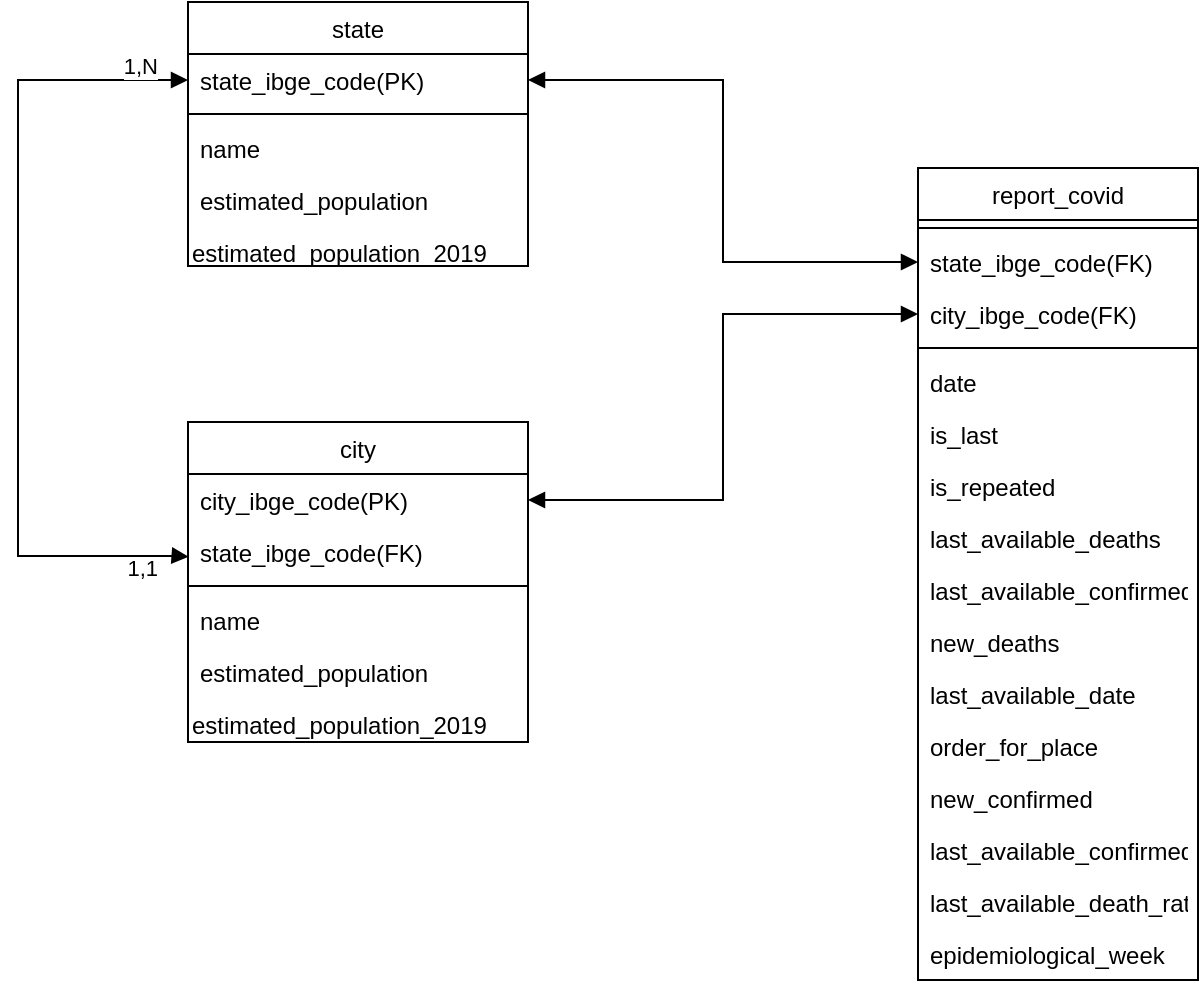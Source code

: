 <mxfile version="21.1.2" type="device">
  <diagram name="Página-1" id="qzYgEDAFQP1M2GEpO34r">
    <mxGraphModel dx="3141" dy="836" grid="1" gridSize="10" guides="1" tooltips="1" connect="1" arrows="1" fold="1" page="1" pageScale="1" pageWidth="827" pageHeight="1169" math="0" shadow="0">
      <root>
        <mxCell id="0" />
        <mxCell id="1" parent="0" />
        <mxCell id="IXLGtkIK4IGQEquRptb3-18" value="state" style="swimlane;fontStyle=0;childLayout=stackLayout;horizontal=1;startSize=26;fillColor=none;horizontalStack=0;resizeParent=1;resizeParentMax=0;resizeLast=0;collapsible=1;marginBottom=0;" parent="1" vertex="1">
          <mxGeometry x="-715" y="140" width="170" height="132" as="geometry" />
        </mxCell>
        <mxCell id="IXLGtkIK4IGQEquRptb3-19" value="state_ibge_code(PK)" style="text;strokeColor=none;fillColor=none;align=left;verticalAlign=top;spacingLeft=4;spacingRight=4;overflow=hidden;rotatable=0;points=[[0,0.5],[1,0.5]];portConstraint=eastwest;" parent="IXLGtkIK4IGQEquRptb3-18" vertex="1">
          <mxGeometry y="26" width="170" height="26" as="geometry" />
        </mxCell>
        <mxCell id="IXLGtkIK4IGQEquRptb3-20" value="" style="line;strokeWidth=1;fillColor=none;align=left;verticalAlign=middle;spacingTop=-1;spacingLeft=3;spacingRight=3;rotatable=0;labelPosition=right;points=[];portConstraint=eastwest;strokeColor=inherit;" parent="IXLGtkIK4IGQEquRptb3-18" vertex="1">
          <mxGeometry y="52" width="170" height="8" as="geometry" />
        </mxCell>
        <mxCell id="IXLGtkIK4IGQEquRptb3-21" value="name" style="text;strokeColor=none;fillColor=none;align=left;verticalAlign=top;spacingLeft=4;spacingRight=4;overflow=hidden;rotatable=0;points=[[0,0.5],[1,0.5]];portConstraint=eastwest;" parent="IXLGtkIK4IGQEquRptb3-18" vertex="1">
          <mxGeometry y="60" width="170" height="26" as="geometry" />
        </mxCell>
        <mxCell id="IXLGtkIK4IGQEquRptb3-24" value="estimated_population" style="text;strokeColor=none;fillColor=none;align=left;verticalAlign=top;spacingLeft=4;spacingRight=4;overflow=hidden;rotatable=0;points=[[0,0.5],[1,0.5]];portConstraint=eastwest;" parent="IXLGtkIK4IGQEquRptb3-18" vertex="1">
          <mxGeometry y="86" width="170" height="26" as="geometry" />
        </mxCell>
        <mxCell id="IXLGtkIK4IGQEquRptb3-33" value="estimated_population_2019" style="text;whiteSpace=wrap;html=1;" parent="IXLGtkIK4IGQEquRptb3-18" vertex="1">
          <mxGeometry y="112" width="170" height="20" as="geometry" />
        </mxCell>
        <mxCell id="IXLGtkIK4IGQEquRptb3-25" value="city" style="swimlane;fontStyle=0;childLayout=stackLayout;horizontal=1;startSize=26;fillColor=none;horizontalStack=0;resizeParent=1;resizeParentMax=0;resizeLast=0;collapsible=1;marginBottom=0;" parent="1" vertex="1">
          <mxGeometry x="-715" y="350" width="170" height="160" as="geometry">
            <mxRectangle x="-700" y="300" width="60" height="30" as="alternateBounds" />
          </mxGeometry>
        </mxCell>
        <mxCell id="IXLGtkIK4IGQEquRptb3-26" value="city_ibge_code(PK)" style="text;strokeColor=none;fillColor=none;align=left;verticalAlign=top;spacingLeft=4;spacingRight=4;overflow=hidden;rotatable=0;points=[[0,0.5],[1,0.5]];portConstraint=eastwest;" parent="IXLGtkIK4IGQEquRptb3-25" vertex="1">
          <mxGeometry y="26" width="170" height="26" as="geometry" />
        </mxCell>
        <mxCell id="IXLGtkIK4IGQEquRptb3-27" value="state_ibge_code(FK)" style="text;strokeColor=none;fillColor=none;align=left;verticalAlign=top;spacingLeft=4;spacingRight=4;overflow=hidden;rotatable=0;points=[[0,0.5],[1,0.5]];portConstraint=eastwest;" parent="IXLGtkIK4IGQEquRptb3-25" vertex="1">
          <mxGeometry y="52" width="170" height="26" as="geometry" />
        </mxCell>
        <mxCell id="IXLGtkIK4IGQEquRptb3-28" value="" style="line;strokeWidth=1;fillColor=none;align=left;verticalAlign=middle;spacingTop=-1;spacingLeft=3;spacingRight=3;rotatable=0;labelPosition=right;points=[];portConstraint=eastwest;strokeColor=inherit;" parent="IXLGtkIK4IGQEquRptb3-25" vertex="1">
          <mxGeometry y="78" width="170" height="8" as="geometry" />
        </mxCell>
        <mxCell id="IXLGtkIK4IGQEquRptb3-35" value="name" style="text;strokeColor=none;fillColor=none;align=left;verticalAlign=top;spacingLeft=4;spacingRight=4;overflow=hidden;rotatable=0;points=[[0,0.5],[1,0.5]];portConstraint=eastwest;" parent="IXLGtkIK4IGQEquRptb3-25" vertex="1">
          <mxGeometry y="86" width="170" height="26" as="geometry" />
        </mxCell>
        <mxCell id="IXLGtkIK4IGQEquRptb3-36" value="estimated_population" style="text;strokeColor=none;fillColor=none;align=left;verticalAlign=top;spacingLeft=4;spacingRight=4;overflow=hidden;rotatable=0;points=[[0,0.5],[1,0.5]];portConstraint=eastwest;" parent="IXLGtkIK4IGQEquRptb3-25" vertex="1">
          <mxGeometry y="112" width="170" height="26" as="geometry" />
        </mxCell>
        <mxCell id="IXLGtkIK4IGQEquRptb3-37" value="estimated_population_2019" style="text;whiteSpace=wrap;html=1;" parent="IXLGtkIK4IGQEquRptb3-25" vertex="1">
          <mxGeometry y="138" width="170" height="22" as="geometry" />
        </mxCell>
        <mxCell id="IXLGtkIK4IGQEquRptb3-31" value="1,1" style="edgeLabel;resizable=0;html=1;align=right;verticalAlign=top;" parent="1" connectable="0" vertex="1">
          <mxGeometry x="-730" y="410" as="geometry" />
        </mxCell>
        <mxCell id="IXLGtkIK4IGQEquRptb3-32" value="" style="endArrow=block;startArrow=block;endFill=1;startFill=1;html=1;rounded=0;labelBackgroundColor=default;strokeColor=default;fontFamily=Helvetica;fontSize=11;fontColor=default;shape=connector;entryX=0.002;entryY=0.592;entryDx=0;entryDy=0;entryPerimeter=0;edgeStyle=orthogonalEdgeStyle;exitX=0;exitY=0.5;exitDx=0;exitDy=0;" parent="1" source="IXLGtkIK4IGQEquRptb3-19" target="IXLGtkIK4IGQEquRptb3-27" edge="1">
          <mxGeometry width="160" relative="1" as="geometry">
            <mxPoint x="-553" y="268.86" as="sourcePoint" />
            <mxPoint x="-443" y="269" as="targetPoint" />
            <Array as="points">
              <mxPoint x="-800" y="179" />
              <mxPoint x="-800" y="417" />
              <mxPoint x="-720" y="417" />
            </Array>
          </mxGeometry>
        </mxCell>
        <mxCell id="IXLGtkIK4IGQEquRptb3-38" value="report_covid" style="swimlane;fontStyle=0;childLayout=stackLayout;horizontal=1;startSize=26;fillColor=none;horizontalStack=0;resizeParent=1;resizeParentMax=0;resizeLast=0;collapsible=1;marginBottom=0;" parent="1" vertex="1">
          <mxGeometry x="-350" y="223" width="140" height="406" as="geometry" />
        </mxCell>
        <mxCell id="IXLGtkIK4IGQEquRptb3-41" value="" style="line;strokeWidth=1;fillColor=none;align=left;verticalAlign=middle;spacingTop=-1;spacingLeft=3;spacingRight=3;rotatable=0;labelPosition=right;points=[];portConstraint=eastwest;strokeColor=inherit;" parent="IXLGtkIK4IGQEquRptb3-38" vertex="1">
          <mxGeometry y="26" width="140" height="8" as="geometry" />
        </mxCell>
        <mxCell id="ITEX2foCWNmYuAv4UOb--1" value="state_ibge_code(FK)" style="text;strokeColor=none;fillColor=none;align=left;verticalAlign=top;spacingLeft=4;spacingRight=4;overflow=hidden;rotatable=0;points=[[0,0.5],[1,0.5]];portConstraint=eastwest;" vertex="1" parent="IXLGtkIK4IGQEquRptb3-38">
          <mxGeometry y="34" width="140" height="26" as="geometry" />
        </mxCell>
        <mxCell id="ITEX2foCWNmYuAv4UOb--3" value="city_ibge_code(FK)" style="text;strokeColor=none;fillColor=none;align=left;verticalAlign=top;spacingLeft=4;spacingRight=4;overflow=hidden;rotatable=0;points=[[0,0.5],[1,0.5]];portConstraint=eastwest;" vertex="1" parent="IXLGtkIK4IGQEquRptb3-38">
          <mxGeometry y="60" width="140" height="26" as="geometry" />
        </mxCell>
        <mxCell id="ITEX2foCWNmYuAv4UOb--2" value="" style="line;strokeWidth=1;fillColor=none;align=left;verticalAlign=middle;spacingTop=-1;spacingLeft=3;spacingRight=3;rotatable=0;labelPosition=right;points=[];portConstraint=eastwest;strokeColor=inherit;" vertex="1" parent="IXLGtkIK4IGQEquRptb3-38">
          <mxGeometry y="86" width="140" height="8" as="geometry" />
        </mxCell>
        <mxCell id="IXLGtkIK4IGQEquRptb3-42" value="date" style="text;strokeColor=none;fillColor=none;align=left;verticalAlign=top;spacingLeft=4;spacingRight=4;overflow=hidden;rotatable=0;points=[[0,0.5],[1,0.5]];portConstraint=eastwest;" parent="IXLGtkIK4IGQEquRptb3-38" vertex="1">
          <mxGeometry y="94" width="140" height="26" as="geometry" />
        </mxCell>
        <mxCell id="IXLGtkIK4IGQEquRptb3-48" value="is_last&#xa;" style="text;strokeColor=none;fillColor=none;align=left;verticalAlign=top;spacingLeft=4;spacingRight=4;overflow=hidden;rotatable=0;points=[[0,0.5],[1,0.5]];portConstraint=eastwest;" parent="IXLGtkIK4IGQEquRptb3-38" vertex="1">
          <mxGeometry y="120" width="140" height="26" as="geometry" />
        </mxCell>
        <mxCell id="IXLGtkIK4IGQEquRptb3-47" value="is_repeated&#xa;" style="text;strokeColor=none;fillColor=none;align=left;verticalAlign=top;spacingLeft=4;spacingRight=4;overflow=hidden;rotatable=0;points=[[0,0.5],[1,0.5]];portConstraint=eastwest;" parent="IXLGtkIK4IGQEquRptb3-38" vertex="1">
          <mxGeometry y="146" width="140" height="26" as="geometry" />
        </mxCell>
        <mxCell id="IXLGtkIK4IGQEquRptb3-52" value="last_available_deaths&#xa;" style="text;strokeColor=none;fillColor=none;align=left;verticalAlign=top;spacingLeft=4;spacingRight=4;overflow=hidden;rotatable=0;points=[[0,0.5],[1,0.5]];portConstraint=eastwest;" parent="IXLGtkIK4IGQEquRptb3-38" vertex="1">
          <mxGeometry y="172" width="140" height="26" as="geometry" />
        </mxCell>
        <mxCell id="IXLGtkIK4IGQEquRptb3-50" value="last_available_confirmed" style="text;strokeColor=none;fillColor=none;align=left;verticalAlign=top;spacingLeft=4;spacingRight=4;overflow=hidden;rotatable=0;points=[[0,0.5],[1,0.5]];portConstraint=eastwest;" parent="IXLGtkIK4IGQEquRptb3-38" vertex="1">
          <mxGeometry y="198" width="140" height="26" as="geometry" />
        </mxCell>
        <mxCell id="IXLGtkIK4IGQEquRptb3-57" value="new_deaths" style="text;strokeColor=none;fillColor=none;align=left;verticalAlign=top;spacingLeft=4;spacingRight=4;overflow=hidden;rotatable=0;points=[[0,0.5],[1,0.5]];portConstraint=eastwest;" parent="IXLGtkIK4IGQEquRptb3-38" vertex="1">
          <mxGeometry y="224" width="140" height="26" as="geometry" />
        </mxCell>
        <mxCell id="IXLGtkIK4IGQEquRptb3-49" value="last_available_date&#xa;" style="text;strokeColor=none;fillColor=none;align=left;verticalAlign=top;spacingLeft=4;spacingRight=4;overflow=hidden;rotatable=0;points=[[0,0.5],[1,0.5]];portConstraint=eastwest;" parent="IXLGtkIK4IGQEquRptb3-38" vertex="1">
          <mxGeometry y="250" width="140" height="26" as="geometry" />
        </mxCell>
        <mxCell id="IXLGtkIK4IGQEquRptb3-55" value="order_for_place&#xa;" style="text;strokeColor=none;fillColor=none;align=left;verticalAlign=top;spacingLeft=4;spacingRight=4;overflow=hidden;rotatable=0;points=[[0,0.5],[1,0.5]];portConstraint=eastwest;" parent="IXLGtkIK4IGQEquRptb3-38" vertex="1">
          <mxGeometry y="276" width="140" height="26" as="geometry" />
        </mxCell>
        <mxCell id="IXLGtkIK4IGQEquRptb3-54" value="new_confirmed" style="text;strokeColor=none;fillColor=none;align=left;verticalAlign=top;spacingLeft=4;spacingRight=4;overflow=hidden;rotatable=0;points=[[0,0.5],[1,0.5]];portConstraint=eastwest;" parent="IXLGtkIK4IGQEquRptb3-38" vertex="1">
          <mxGeometry y="302" width="140" height="26" as="geometry" />
        </mxCell>
        <mxCell id="IXLGtkIK4IGQEquRptb3-51" value="last_available_confirmed_per_100k_inhabitants&#xa;" style="text;strokeColor=none;fillColor=none;align=left;verticalAlign=top;spacingLeft=4;spacingRight=4;overflow=hidden;rotatable=0;points=[[0,0.5],[1,0.5]];portConstraint=eastwest;" parent="IXLGtkIK4IGQEquRptb3-38" vertex="1">
          <mxGeometry y="328" width="140" height="26" as="geometry" />
        </mxCell>
        <mxCell id="IXLGtkIK4IGQEquRptb3-53" value="last_available_death_rate" style="text;strokeColor=none;fillColor=none;align=left;verticalAlign=top;spacingLeft=4;spacingRight=4;overflow=hidden;rotatable=0;points=[[0,0.5],[1,0.5]];portConstraint=eastwest;" parent="IXLGtkIK4IGQEquRptb3-38" vertex="1">
          <mxGeometry y="354" width="140" height="26" as="geometry" />
        </mxCell>
        <mxCell id="IXLGtkIK4IGQEquRptb3-46" value="epidemiological_week&#xa;" style="text;strokeColor=none;fillColor=none;align=left;verticalAlign=top;spacingLeft=4;spacingRight=4;overflow=hidden;rotatable=0;points=[[0,0.5],[1,0.5]];portConstraint=eastwest;" parent="IXLGtkIK4IGQEquRptb3-38" vertex="1">
          <mxGeometry y="380" width="140" height="26" as="geometry" />
        </mxCell>
        <mxCell id="ITEX2foCWNmYuAv4UOb--4" value="" style="endArrow=block;startArrow=block;endFill=1;startFill=1;html=1;rounded=0;labelBackgroundColor=default;strokeColor=default;fontFamily=Helvetica;fontSize=11;fontColor=default;shape=connector;edgeStyle=orthogonalEdgeStyle;" edge="1" parent="1" source="ITEX2foCWNmYuAv4UOb--1" target="IXLGtkIK4IGQEquRptb3-19">
          <mxGeometry width="160" relative="1" as="geometry">
            <mxPoint x="-370" y="377" as="sourcePoint" />
            <mxPoint x="-513" y="621" as="targetPoint" />
          </mxGeometry>
        </mxCell>
        <mxCell id="ITEX2foCWNmYuAv4UOb--7" value="1,N" style="edgeLabel;resizable=0;html=1;align=right;verticalAlign=top;" connectable="0" vertex="1" parent="1">
          <mxGeometry x="-730" y="159" as="geometry" />
        </mxCell>
        <mxCell id="ITEX2foCWNmYuAv4UOb--10" value="" style="endArrow=block;startArrow=block;endFill=1;startFill=1;html=1;rounded=0;labelBackgroundColor=default;strokeColor=default;fontFamily=Helvetica;fontSize=11;fontColor=default;shape=connector;edgeStyle=orthogonalEdgeStyle;entryX=1;entryY=0.5;entryDx=0;entryDy=0;exitX=0;exitY=0.5;exitDx=0;exitDy=0;" edge="1" parent="1" source="ITEX2foCWNmYuAv4UOb--3" target="IXLGtkIK4IGQEquRptb3-26">
          <mxGeometry width="160" relative="1" as="geometry">
            <mxPoint x="-275" y="363" as="sourcePoint" />
            <mxPoint x="-470" y="272" as="targetPoint" />
          </mxGeometry>
        </mxCell>
      </root>
    </mxGraphModel>
  </diagram>
</mxfile>
